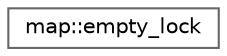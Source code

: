 digraph "类继承关系图"
{
 // LATEX_PDF_SIZE
  bgcolor="transparent";
  edge [fontname=Helvetica,fontsize=10,labelfontname=Helvetica,labelfontsize=10];
  node [fontname=Helvetica,fontsize=10,shape=box,height=0.2,width=0.4];
  rankdir="LR";
  Node0 [id="Node000000",label="map::empty_lock",height=0.2,width=0.4,color="grey40", fillcolor="white", style="filled",URL="$structmap_1_1empty__lock.html",tooltip=" "];
}
